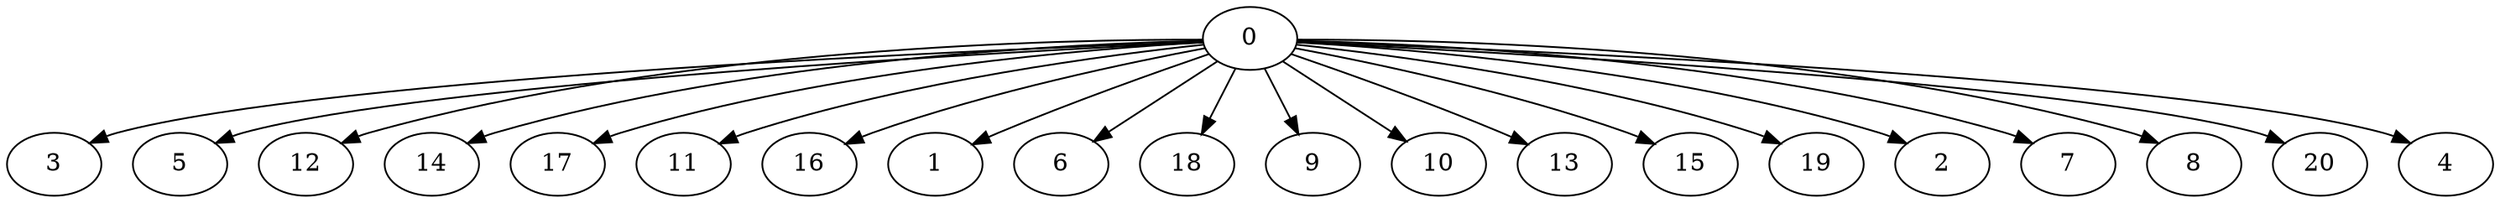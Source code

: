 digraph "Fork_Nodes_21_CCR_10.01_WeightType_Random" {
	graph ["Duplicate states"=0,
		GraphType=Fork,
		"Max states in OPEN"=0,
		Modes="120000ms; topo-ordered tasks, ; Pruning: task equivalence, fixed order ready list, ; F-value: ; Optimisation: best schedule length (\
SL) optimisation on equal, ",
		NumberOfTasks=21,
		"Pruned using list schedule length"=9986,
		"States removed from OPEN"=0,
		TargetSystem="Homogeneous-4",
		"Time to schedule (ms)"=316,
		"Total idle time"=140,
		"Total schedule length"=76,
		"Total sequential time"=143,
		"Total states created"=18774
	];
	0	["Finish time"=3,
		Processor=0,
		"Start time"=0,
		Weight=3];
	3	["Finish time"=27,
		Processor=0,
		"Start time"=17,
		Weight=10];
	0 -> 3	[Weight=90];
	5	["Finish time"=47,
		Processor=1,
		"Start time"=37,
		Weight=10];
	0 -> 5	[Weight=34];
	12	["Finish time"=62,
		Processor=0,
		"Start time"=52,
		Weight=10];
	0 -> 12	[Weight=113];
	14	["Finish time"=13,
		Processor=0,
		"Start time"=3,
		Weight=10];
	0 -> 14	[Weight=68];
	17	["Finish time"=57,
		Processor=1,
		"Start time"=47,
		Weight=10];
	0 -> 17	[Weight=34];
	11	["Finish time"=36,
		Processor=0,
		"Start time"=27,
		Weight=9];
	0 -> 11	[Weight=90];
	16	["Finish time"=57,
		Processor=2,
		"Start time"=48,
		Weight=9];
	0 -> 16	[Weight=45];
	1	["Finish time"=44,
		Processor=0,
		"Start time"=36,
		Weight=8];
	0 -> 1	[Weight=90];
	6	["Finish time"=45,
		Processor=2,
		"Start time"=37,
		Weight=8];
	0 -> 6	[Weight=34];
	18	["Finish time"=70,
		Processor=0,
		"Start time"=62,
		Weight=8];
	0 -> 18	[Weight=113];
	9	["Finish time"=66,
		Processor=3,
		"Start time"=59,
		Weight=7];
	0 -> 9	[Weight=56];
	10	["Finish time"=55,
		Processor=3,
		"Start time"=48,
		Weight=7];
	0 -> 10	[Weight=45];
	13	["Finish time"=49,
		Processor=0,
		"Start time"=44,
		Weight=5];
	0 -> 13	[Weight=90];
	15	["Finish time"=76,
		Processor=2,
		"Start time"=71,
		Weight=5];
	0 -> 15	[Weight=68];
	19	["Finish time"=76,
		Processor=3,
		"Start time"=71,
		Weight=5];
	0 -> 19	[Weight=68];
	2	["Finish time"=63,
		Processor=2,
		"Start time"=59,
		Weight=4];
	0 -> 2	[Weight=56];
	7	["Finish time"=74,
		Processor=0,
		"Start time"=70,
		Weight=4];
	0 -> 7	[Weight=113];
	8	["Finish time"=70,
		Processor=3,
		"Start time"=66,
		Weight=4];
	0 -> 8	[Weight=56];
	20	["Finish time"=17,
		Processor=0,
		"Start time"=13,
		Weight=4];
	0 -> 20	[Weight=79];
	4	["Finish time"=52,
		Processor=0,
		"Start time"=49,
		Weight=3];
	0 -> 4	[Weight=90];
}
